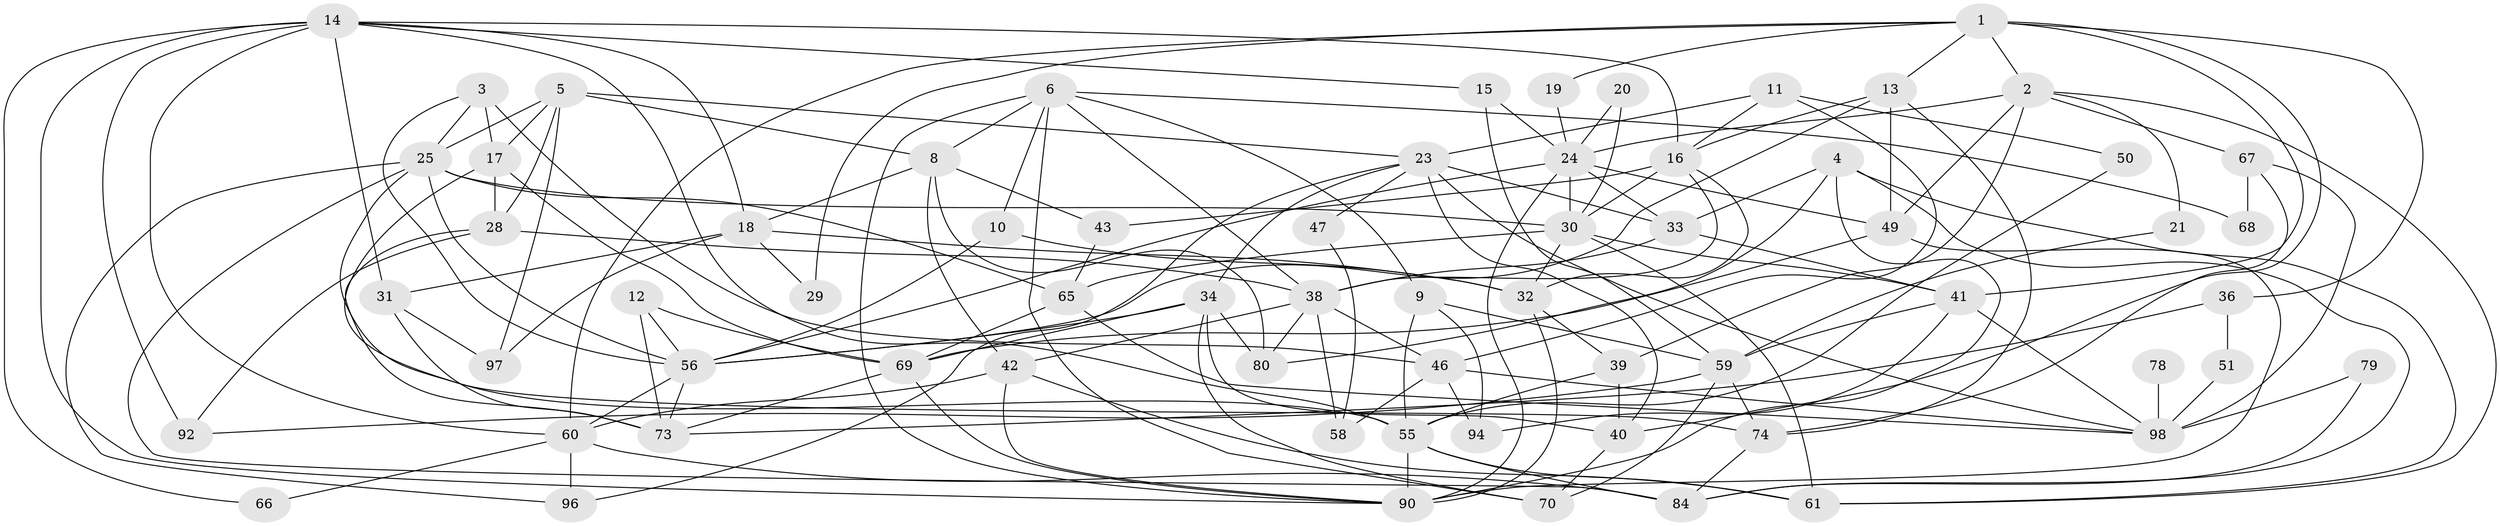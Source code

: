 // original degree distribution, {5: 0.25, 2: 0.19, 4: 0.19, 3: 0.24, 6: 0.06, 8: 0.02, 7: 0.04, 9: 0.01}
// Generated by graph-tools (version 1.1) at 2025/39/02/21/25 10:39:00]
// undirected, 66 vertices, 163 edges
graph export_dot {
graph [start="1"]
  node [color=gray90,style=filled];
  1 [super="+27"];
  2 [super="+7"];
  3;
  4 [super="+71"];
  5;
  6 [super="+26"];
  8 [super="+95"];
  9;
  10 [super="+22"];
  11;
  12;
  13 [super="+48"];
  14 [super="+82"];
  15;
  16 [super="+75"];
  17 [super="+45"];
  18 [super="+52"];
  19;
  20;
  21;
  23 [super="+85"];
  24 [super="+62"];
  25 [super="+63"];
  28 [super="+37"];
  29;
  30 [super="+54"];
  31;
  32;
  33 [super="+44"];
  34 [super="+35"];
  36;
  38 [super="+83"];
  39 [super="+57"];
  40;
  41 [super="+53"];
  42;
  43;
  46 [super="+81"];
  47;
  49 [super="+88"];
  50;
  51;
  55 [super="+64"];
  56 [super="+77"];
  58;
  59 [super="+76"];
  60 [super="+100"];
  61 [super="+87"];
  65 [super="+91"];
  66;
  67;
  68;
  69 [super="+89"];
  70 [super="+72"];
  73 [super="+86"];
  74;
  78;
  79;
  80;
  84 [super="+93"];
  90;
  92;
  94;
  96;
  97;
  98 [super="+99"];
  1 -- 29;
  1 -- 40;
  1 -- 60;
  1 -- 2;
  1 -- 19;
  1 -- 36;
  1 -- 41;
  1 -- 13;
  2 -- 49 [weight=2];
  2 -- 67;
  2 -- 39;
  2 -- 21;
  2 -- 24;
  2 -- 61;
  3 -- 56;
  3 -- 17;
  3 -- 46;
  3 -- 25;
  4 -- 80;
  4 -- 33;
  4 -- 90;
  4 -- 61;
  4 -- 84;
  5 -- 8;
  5 -- 97;
  5 -- 23;
  5 -- 25;
  5 -- 17;
  5 -- 28;
  6 -- 70;
  6 -- 9;
  6 -- 68;
  6 -- 10;
  6 -- 90;
  6 -- 8;
  6 -- 38;
  8 -- 80;
  8 -- 42;
  8 -- 43;
  8 -- 18;
  9 -- 55;
  9 -- 94;
  9 -- 59;
  10 -- 32;
  10 -- 56;
  11 -- 23;
  11 -- 50;
  11 -- 46;
  11 -- 16;
  12 -- 73;
  12 -- 56;
  12 -- 69;
  13 -- 74;
  13 -- 49;
  13 -- 56;
  13 -- 16;
  14 -- 16;
  14 -- 90;
  14 -- 66;
  14 -- 92;
  14 -- 55;
  14 -- 60;
  14 -- 31;
  14 -- 15;
  14 -- 18;
  15 -- 59;
  15 -- 24;
  16 -- 32;
  16 -- 43;
  16 -- 30;
  16 -- 38;
  17 -- 55;
  17 -- 28;
  17 -- 69;
  18 -- 31;
  18 -- 32;
  18 -- 97;
  18 -- 29;
  19 -- 24;
  20 -- 24;
  20 -- 30;
  21 -- 59;
  23 -- 34;
  23 -- 40;
  23 -- 47;
  23 -- 96;
  23 -- 33;
  23 -- 98;
  24 -- 90;
  24 -- 56;
  24 -- 30;
  24 -- 33;
  24 -- 49;
  25 -- 74;
  25 -- 96;
  25 -- 65;
  25 -- 84;
  25 -- 56;
  25 -- 30;
  28 -- 92;
  28 -- 73;
  28 -- 38;
  30 -- 65;
  30 -- 41;
  30 -- 32;
  30 -- 61;
  31 -- 97;
  31 -- 73;
  32 -- 90;
  32 -- 39;
  33 -- 41 [weight=2];
  33 -- 38;
  34 -- 80;
  34 -- 70;
  34 -- 56;
  34 -- 40;
  34 -- 69;
  36 -- 51;
  36 -- 73;
  38 -- 58;
  38 -- 80;
  38 -- 42;
  38 -- 46;
  39 -- 40;
  39 -- 55;
  40 -- 70;
  41 -- 94;
  41 -- 98;
  41 -- 59;
  42 -- 60;
  42 -- 90;
  42 -- 61;
  43 -- 65;
  46 -- 98;
  46 -- 94;
  46 -- 58;
  47 -- 58;
  49 -- 90;
  49 -- 69;
  50 -- 55;
  51 -- 98;
  55 -- 90;
  55 -- 84;
  55 -- 61;
  56 -- 73;
  56 -- 60;
  59 -- 74;
  59 -- 92;
  59 -- 70;
  60 -- 66;
  60 -- 84;
  60 -- 96;
  65 -- 98;
  65 -- 69;
  67 -- 74;
  67 -- 68;
  67 -- 98;
  69 -- 90;
  69 -- 73;
  74 -- 84;
  78 -- 98 [weight=2];
  79 -- 98;
  79 -- 84;
}
